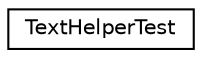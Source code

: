 digraph G
{
  edge [fontname="Helvetica",fontsize="10",labelfontname="Helvetica",labelfontsize="10"];
  node [fontname="Helvetica",fontsize="10",shape=record];
  rankdir=LR;
  Node1 [label="TextHelperTest",height=0.2,width=0.4,color="black", fillcolor="white", style="filled",URL="$class_text_helper_test.html"];
}
